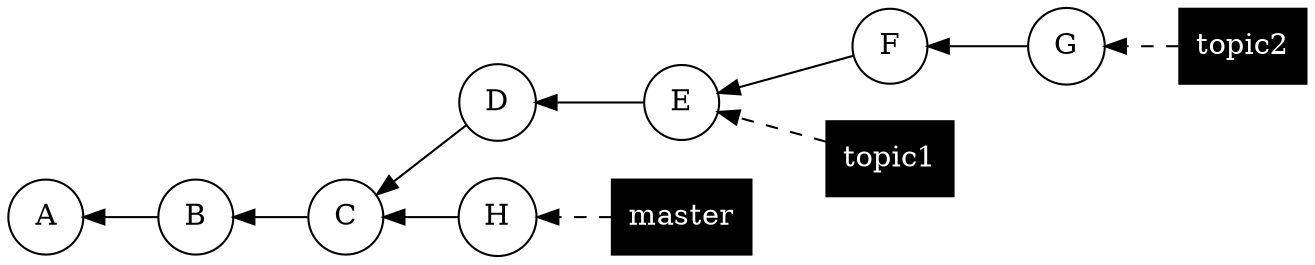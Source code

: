 digraph git {
	graph [rankdir=RL]
	node [shape=circle]
	{
		node [group=master_commits]
		"28f7b382a5" [label=H tooltip="28f7b382a52ac53f86314e5d608ebafd66de6c44"]
		cabdedff95 [label=C tooltip=cabdedff957f7dec15f365e7c29eaead9930d618]
		a5cbd99954 [label=B tooltip=a5cbd999545aeabc2e102a845aeb0466f01454a2]
		d98f949840 [label=A tooltip=d98f94984057d760066ba0b300ab4930497bcba6]
	}
	{
		node [group=topic1_commits]
		"973437cb00" [label=E tooltip="973437cb007d2a69d6564fd7b30f3e8c347073c2"]
		"2c0bd1c1df" [label=D tooltip="2c0bd1c1dfe9f76cd18b37bb0bc995e449e0094b"]
	}
	{
		node [group=topic2_commits]
		"93e1d18862" [label=G tooltip="93e1d18862102e044a4ec46bb189f5bca9ba0e05"]
		"3ef811d426" [label=F tooltip="3ef811d426c09be792a0ff6564eca82a7bd105a9"]
	}
	{
		node [color=black fontcolor=white group=heads shape=box style=filled]
		master
		topic1
		topic2
	}
	{
		edge [style=dashed]
		topic2 -> "93e1d18862"
		master -> "28f7b382a5"
		topic1 -> "973437cb00"
	}
	cabdedff95 -> a5cbd99954
	"3ef811d426" -> "973437cb00"
	"973437cb00" -> "2c0bd1c1df"
	"28f7b382a5" -> cabdedff95
	"2c0bd1c1df" -> cabdedff95
	"93e1d18862" -> "3ef811d426"
	a5cbd99954 -> d98f949840
}

